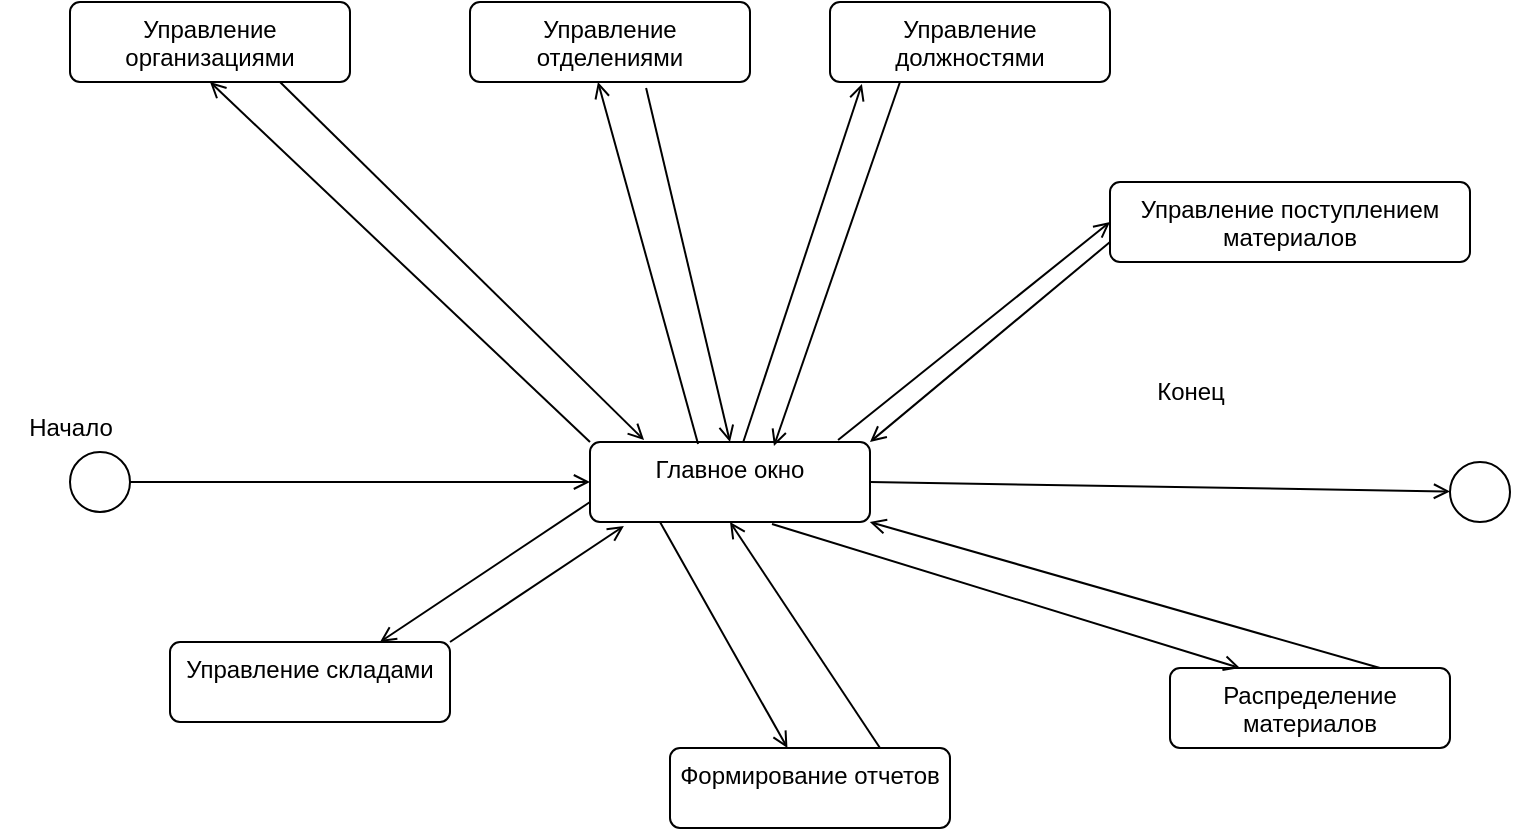 <mxfile version="22.1.2" type="device">
  <diagram name="Страница — 1" id="HsLq53zubuRbjot5mAAJ">
    <mxGraphModel dx="1178" dy="790" grid="1" gridSize="10" guides="1" tooltips="1" connect="1" arrows="1" fold="1" page="1" pageScale="1" pageWidth="1169" pageHeight="826" math="0" shadow="0">
      <root>
        <mxCell id="0" />
        <mxCell id="1" parent="0" />
        <mxCell id="5y0a2fpjLMVxcu59K-3s-2" value="" style="ellipse;html=1;" parent="1" vertex="1">
          <mxGeometry x="40" y="265" width="30" height="30" as="geometry" />
        </mxCell>
        <mxCell id="5y0a2fpjLMVxcu59K-3s-3" value="" style="endArrow=open;html=1;rounded=0;align=center;verticalAlign=top;endFill=0;labelBackgroundColor=none;endSize=6;entryX=0;entryY=0.5;entryDx=0;entryDy=0;" parent="1" source="5y0a2fpjLMVxcu59K-3s-2" target="5y0a2fpjLMVxcu59K-3s-7" edge="1">
          <mxGeometry relative="1" as="geometry">
            <mxPoint x="135" y="255" as="targetPoint" />
          </mxGeometry>
        </mxCell>
        <mxCell id="5y0a2fpjLMVxcu59K-3s-5" value="" style="ellipse;html=1;" parent="1" vertex="1">
          <mxGeometry x="730" y="270" width="30" height="30" as="geometry" />
        </mxCell>
        <mxCell id="5y0a2fpjLMVxcu59K-3s-6" value="" style="endArrow=open;html=1;rounded=0;align=center;verticalAlign=top;endFill=0;labelBackgroundColor=none;endSize=6;exitX=1;exitY=0.5;exitDx=0;exitDy=0;" parent="1" source="5y0a2fpjLMVxcu59K-3s-7" target="5y0a2fpjLMVxcu59K-3s-5" edge="1">
          <mxGeometry relative="1" as="geometry">
            <mxPoint x="720" y="235" as="sourcePoint" />
          </mxGeometry>
        </mxCell>
        <mxCell id="5y0a2fpjLMVxcu59K-3s-7" value="Главное окно" style="html=1;align=center;verticalAlign=top;rounded=1;absoluteArcSize=1;arcSize=10;dashed=0;whiteSpace=wrap;" parent="1" vertex="1">
          <mxGeometry x="300" y="260" width="140" height="40" as="geometry" />
        </mxCell>
        <mxCell id="5y0a2fpjLMVxcu59K-3s-17" value="Управление должностями" style="html=1;align=center;verticalAlign=top;rounded=1;absoluteArcSize=1;arcSize=10;dashed=0;whiteSpace=wrap;" parent="1" vertex="1">
          <mxGeometry x="420" y="40" width="140" height="40" as="geometry" />
        </mxCell>
        <mxCell id="5y0a2fpjLMVxcu59K-3s-18" value="Управление отделениями" style="html=1;align=center;verticalAlign=top;rounded=1;absoluteArcSize=1;arcSize=10;dashed=0;whiteSpace=wrap;" parent="1" vertex="1">
          <mxGeometry x="240" y="40" width="140" height="40" as="geometry" />
        </mxCell>
        <mxCell id="5y0a2fpjLMVxcu59K-3s-19" value="Управление организациями" style="html=1;align=center;verticalAlign=top;rounded=1;absoluteArcSize=1;arcSize=10;dashed=0;whiteSpace=wrap;" parent="1" vertex="1">
          <mxGeometry x="40" y="40" width="140" height="40" as="geometry" />
        </mxCell>
        <mxCell id="5y0a2fpjLMVxcu59K-3s-22" value="Распределение материалов" style="html=1;align=center;verticalAlign=top;rounded=1;absoluteArcSize=1;arcSize=10;dashed=0;whiteSpace=wrap;" parent="1" vertex="1">
          <mxGeometry x="590" y="373" width="140" height="40" as="geometry" />
        </mxCell>
        <mxCell id="5y0a2fpjLMVxcu59K-3s-23" value="Формирование отчетов" style="html=1;align=center;verticalAlign=top;rounded=1;absoluteArcSize=1;arcSize=10;dashed=0;whiteSpace=wrap;" parent="1" vertex="1">
          <mxGeometry x="340" y="413" width="140" height="40" as="geometry" />
        </mxCell>
        <mxCell id="5y0a2fpjLMVxcu59K-3s-24" value="Управление складами" style="html=1;align=center;verticalAlign=top;rounded=1;absoluteArcSize=1;arcSize=10;dashed=0;whiteSpace=wrap;" parent="1" vertex="1">
          <mxGeometry x="90" y="360" width="140" height="40" as="geometry" />
        </mxCell>
        <mxCell id="5y0a2fpjLMVxcu59K-3s-25" value="" style="endArrow=open;html=1;rounded=0;align=center;verticalAlign=top;endFill=0;labelBackgroundColor=none;endSize=6;entryX=0.457;entryY=1;entryDx=0;entryDy=0;exitX=0.386;exitY=0.025;exitDx=0;exitDy=0;exitPerimeter=0;entryPerimeter=0;" parent="1" source="5y0a2fpjLMVxcu59K-3s-7" target="5y0a2fpjLMVxcu59K-3s-18" edge="1">
          <mxGeometry relative="1" as="geometry">
            <mxPoint x="212.5" y="120" as="targetPoint" />
            <mxPoint x="417.5" y="240" as="sourcePoint" />
          </mxGeometry>
        </mxCell>
        <mxCell id="5y0a2fpjLMVxcu59K-3s-27" value="" style="endArrow=open;html=1;rounded=0;align=center;verticalAlign=top;endFill=0;labelBackgroundColor=none;endSize=6;entryX=0.5;entryY=1;entryDx=0;entryDy=0;exitX=0;exitY=0;exitDx=0;exitDy=0;" parent="1" source="5y0a2fpjLMVxcu59K-3s-7" target="5y0a2fpjLMVxcu59K-3s-19" edge="1">
          <mxGeometry relative="1" as="geometry">
            <mxPoint x="100" y="160" as="targetPoint" />
            <mxPoint x="305" y="280" as="sourcePoint" />
            <Array as="points" />
          </mxGeometry>
        </mxCell>
        <mxCell id="5y0a2fpjLMVxcu59K-3s-28" value="" style="endArrow=open;html=1;rounded=0;align=center;verticalAlign=top;endFill=0;labelBackgroundColor=none;endSize=6;entryX=0.114;entryY=1.025;entryDx=0;entryDy=0;entryPerimeter=0;" parent="1" source="5y0a2fpjLMVxcu59K-3s-7" target="5y0a2fpjLMVxcu59K-3s-17" edge="1">
          <mxGeometry relative="1" as="geometry">
            <mxPoint x="241" y="124" as="targetPoint" />
            <mxPoint x="331" y="270" as="sourcePoint" />
          </mxGeometry>
        </mxCell>
        <mxCell id="5y0a2fpjLMVxcu59K-3s-34" value="" style="endArrow=open;html=1;rounded=0;align=center;verticalAlign=top;endFill=0;labelBackgroundColor=none;endSize=6;exitX=0.75;exitY=0;exitDx=0;exitDy=0;" parent="1" source="5y0a2fpjLMVxcu59K-3s-22" target="5y0a2fpjLMVxcu59K-3s-7" edge="1">
          <mxGeometry relative="1" as="geometry">
            <mxPoint x="396" y="312" as="targetPoint" />
            <mxPoint x="500" y="480" as="sourcePoint" />
            <Array as="points" />
          </mxGeometry>
        </mxCell>
        <mxCell id="5y0a2fpjLMVxcu59K-3s-35" value="" style="endArrow=open;html=1;rounded=0;align=center;verticalAlign=top;endFill=0;labelBackgroundColor=none;endSize=6;entryX=0.5;entryY=1;entryDx=0;entryDy=0;exitX=0.75;exitY=0;exitDx=0;exitDy=0;" parent="1" source="5y0a2fpjLMVxcu59K-3s-23" target="5y0a2fpjLMVxcu59K-3s-7" edge="1">
          <mxGeometry relative="1" as="geometry">
            <mxPoint x="380" y="310" as="targetPoint" />
            <mxPoint x="336" y="460" as="sourcePoint" />
            <Array as="points" />
          </mxGeometry>
        </mxCell>
        <mxCell id="5y0a2fpjLMVxcu59K-3s-36" value="" style="endArrow=open;html=1;rounded=0;align=center;verticalAlign=top;endFill=0;labelBackgroundColor=none;endSize=6;entryX=0.121;entryY=1.05;entryDx=0;entryDy=0;exitX=1;exitY=0;exitDx=0;exitDy=0;entryPerimeter=0;" parent="1" source="5y0a2fpjLMVxcu59K-3s-24" target="5y0a2fpjLMVxcu59K-3s-7" edge="1">
          <mxGeometry relative="1" as="geometry">
            <mxPoint x="345" y="310" as="targetPoint" />
            <mxPoint x="230" y="430" as="sourcePoint" />
            <Array as="points" />
          </mxGeometry>
        </mxCell>
        <mxCell id="5y0a2fpjLMVxcu59K-3s-37" value="" style="endArrow=open;html=1;rounded=0;align=center;verticalAlign=top;endFill=0;labelBackgroundColor=none;endSize=6;exitX=0.75;exitY=1;exitDx=0;exitDy=0;entryX=0.193;entryY=-0.025;entryDx=0;entryDy=0;entryPerimeter=0;" parent="1" source="5y0a2fpjLMVxcu59K-3s-19" target="5y0a2fpjLMVxcu59K-3s-7" edge="1">
          <mxGeometry relative="1" as="geometry">
            <mxPoint x="310" y="260" as="targetPoint" />
            <mxPoint x="360" y="165" as="sourcePoint" />
            <Array as="points" />
          </mxGeometry>
        </mxCell>
        <mxCell id="5y0a2fpjLMVxcu59K-3s-38" value="" style="endArrow=open;html=1;rounded=0;align=center;verticalAlign=top;endFill=0;labelBackgroundColor=none;endSize=6;exitX=0.629;exitY=1.075;exitDx=0;exitDy=0;entryX=0.5;entryY=0;entryDx=0;entryDy=0;exitPerimeter=0;" parent="1" source="5y0a2fpjLMVxcu59K-3s-18" target="5y0a2fpjLMVxcu59K-3s-7" edge="1">
          <mxGeometry relative="1" as="geometry">
            <mxPoint x="325" y="273" as="targetPoint" />
            <mxPoint x="175" y="150" as="sourcePoint" />
            <Array as="points" />
          </mxGeometry>
        </mxCell>
        <mxCell id="5y0a2fpjLMVxcu59K-3s-39" value="" style="endArrow=open;html=1;rounded=0;align=center;verticalAlign=top;endFill=0;labelBackgroundColor=none;endSize=6;exitX=0.25;exitY=1;exitDx=0;exitDy=0;entryX=0.657;entryY=0.05;entryDx=0;entryDy=0;entryPerimeter=0;" parent="1" source="5y0a2fpjLMVxcu59K-3s-17" target="5y0a2fpjLMVxcu59K-3s-7" edge="1">
          <mxGeometry relative="1" as="geometry">
            <mxPoint x="345" y="270" as="targetPoint" />
            <mxPoint x="266" y="120" as="sourcePoint" />
            <Array as="points" />
          </mxGeometry>
        </mxCell>
        <mxCell id="5y0a2fpjLMVxcu59K-3s-43" value="" style="endArrow=open;html=1;rounded=0;align=center;verticalAlign=top;endFill=0;labelBackgroundColor=none;endSize=6;exitX=0.65;exitY=1.025;exitDx=0;exitDy=0;exitPerimeter=0;entryX=0.25;entryY=0;entryDx=0;entryDy=0;" parent="1" source="5y0a2fpjLMVxcu59K-3s-7" target="5y0a2fpjLMVxcu59K-3s-22" edge="1">
          <mxGeometry relative="1" as="geometry">
            <mxPoint x="477" y="481" as="targetPoint" />
            <mxPoint x="388" y="311" as="sourcePoint" />
            <Array as="points" />
          </mxGeometry>
        </mxCell>
        <mxCell id="5y0a2fpjLMVxcu59K-3s-44" value="" style="endArrow=open;html=1;rounded=0;align=center;verticalAlign=top;endFill=0;labelBackgroundColor=none;endSize=6;exitX=0.25;exitY=1;exitDx=0;exitDy=0;" parent="1" source="5y0a2fpjLMVxcu59K-3s-7" target="5y0a2fpjLMVxcu59K-3s-23" edge="1">
          <mxGeometry relative="1" as="geometry">
            <mxPoint x="312" y="462" as="targetPoint" />
            <mxPoint x="370" y="315" as="sourcePoint" />
            <Array as="points" />
          </mxGeometry>
        </mxCell>
        <mxCell id="5y0a2fpjLMVxcu59K-3s-45" value="" style="endArrow=open;html=1;rounded=0;align=center;verticalAlign=top;endFill=0;labelBackgroundColor=none;endSize=6;exitX=0;exitY=0.75;exitDx=0;exitDy=0;entryX=0.75;entryY=0;entryDx=0;entryDy=0;" parent="1" source="5y0a2fpjLMVxcu59K-3s-7" target="5y0a2fpjLMVxcu59K-3s-24" edge="1">
          <mxGeometry relative="1" as="geometry">
            <mxPoint x="184" y="430" as="targetPoint" />
            <mxPoint x="330" y="310" as="sourcePoint" />
            <Array as="points" />
          </mxGeometry>
        </mxCell>
        <mxCell id="5y0a2fpjLMVxcu59K-3s-48" value="Начало" style="text;html=1;align=center;verticalAlign=middle;resizable=0;points=[];autosize=1;strokeColor=none;fillColor=none;" parent="1" vertex="1">
          <mxGeometry x="5" y="238" width="70" height="30" as="geometry" />
        </mxCell>
        <mxCell id="5y0a2fpjLMVxcu59K-3s-50" value="Конец" style="text;html=1;align=center;verticalAlign=middle;resizable=0;points=[];autosize=1;strokeColor=none;fillColor=none;" parent="1" vertex="1">
          <mxGeometry x="570" y="220" width="60" height="30" as="geometry" />
        </mxCell>
        <mxCell id="ZaQpbyDmpmn55fcf9WZj-1" value="Управление поступлением материалов" style="html=1;align=center;verticalAlign=top;rounded=1;absoluteArcSize=1;arcSize=10;dashed=0;whiteSpace=wrap;" vertex="1" parent="1">
          <mxGeometry x="560" y="130" width="180" height="40" as="geometry" />
        </mxCell>
        <mxCell id="ZaQpbyDmpmn55fcf9WZj-2" value="" style="endArrow=open;html=1;rounded=0;align=center;verticalAlign=top;endFill=0;labelBackgroundColor=none;endSize=6;entryX=0;entryY=0.5;entryDx=0;entryDy=0;exitX=0.886;exitY=-0.025;exitDx=0;exitDy=0;exitPerimeter=0;" edge="1" parent="1" source="5y0a2fpjLMVxcu59K-3s-7" target="ZaQpbyDmpmn55fcf9WZj-1">
          <mxGeometry relative="1" as="geometry">
            <mxPoint x="446" y="91" as="targetPoint" />
            <mxPoint x="387" y="270" as="sourcePoint" />
          </mxGeometry>
        </mxCell>
        <mxCell id="ZaQpbyDmpmn55fcf9WZj-3" value="" style="endArrow=open;html=1;rounded=0;align=center;verticalAlign=top;endFill=0;labelBackgroundColor=none;endSize=6;exitX=0;exitY=0.75;exitDx=0;exitDy=0;entryX=1;entryY=0;entryDx=0;entryDy=0;" edge="1" parent="1" source="ZaQpbyDmpmn55fcf9WZj-1" target="5y0a2fpjLMVxcu59K-3s-7">
          <mxGeometry relative="1" as="geometry">
            <mxPoint x="402" y="272" as="targetPoint" />
            <mxPoint x="465" y="90" as="sourcePoint" />
            <Array as="points" />
          </mxGeometry>
        </mxCell>
      </root>
    </mxGraphModel>
  </diagram>
</mxfile>
